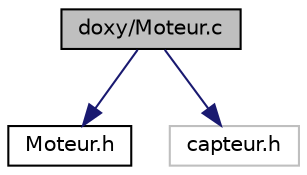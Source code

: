 digraph "doxy/Moteur.c"
{
  edge [fontname="Helvetica",fontsize="10",labelfontname="Helvetica",labelfontsize="10"];
  node [fontname="Helvetica",fontsize="10",shape=record];
  Node1 [label="doxy/Moteur.c",height=0.2,width=0.4,color="black", fillcolor="grey75", style="filled" fontcolor="black"];
  Node1 -> Node2 [color="midnightblue",fontsize="10",style="solid",fontname="Helvetica"];
  Node2 [label="Moteur.h",height=0.2,width=0.4,color="black", fillcolor="white", style="filled",URL="$_moteur_8h.html"];
  Node1 -> Node3 [color="midnightblue",fontsize="10",style="solid",fontname="Helvetica"];
  Node3 [label="capteur.h",height=0.2,width=0.4,color="grey75", fillcolor="white", style="filled"];
}
